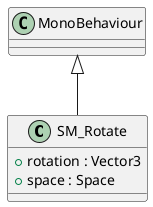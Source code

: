 @startuml
class SM_Rotate {
    + rotation : Vector3
    + space : Space
}
MonoBehaviour <|-- SM_Rotate
@enduml
